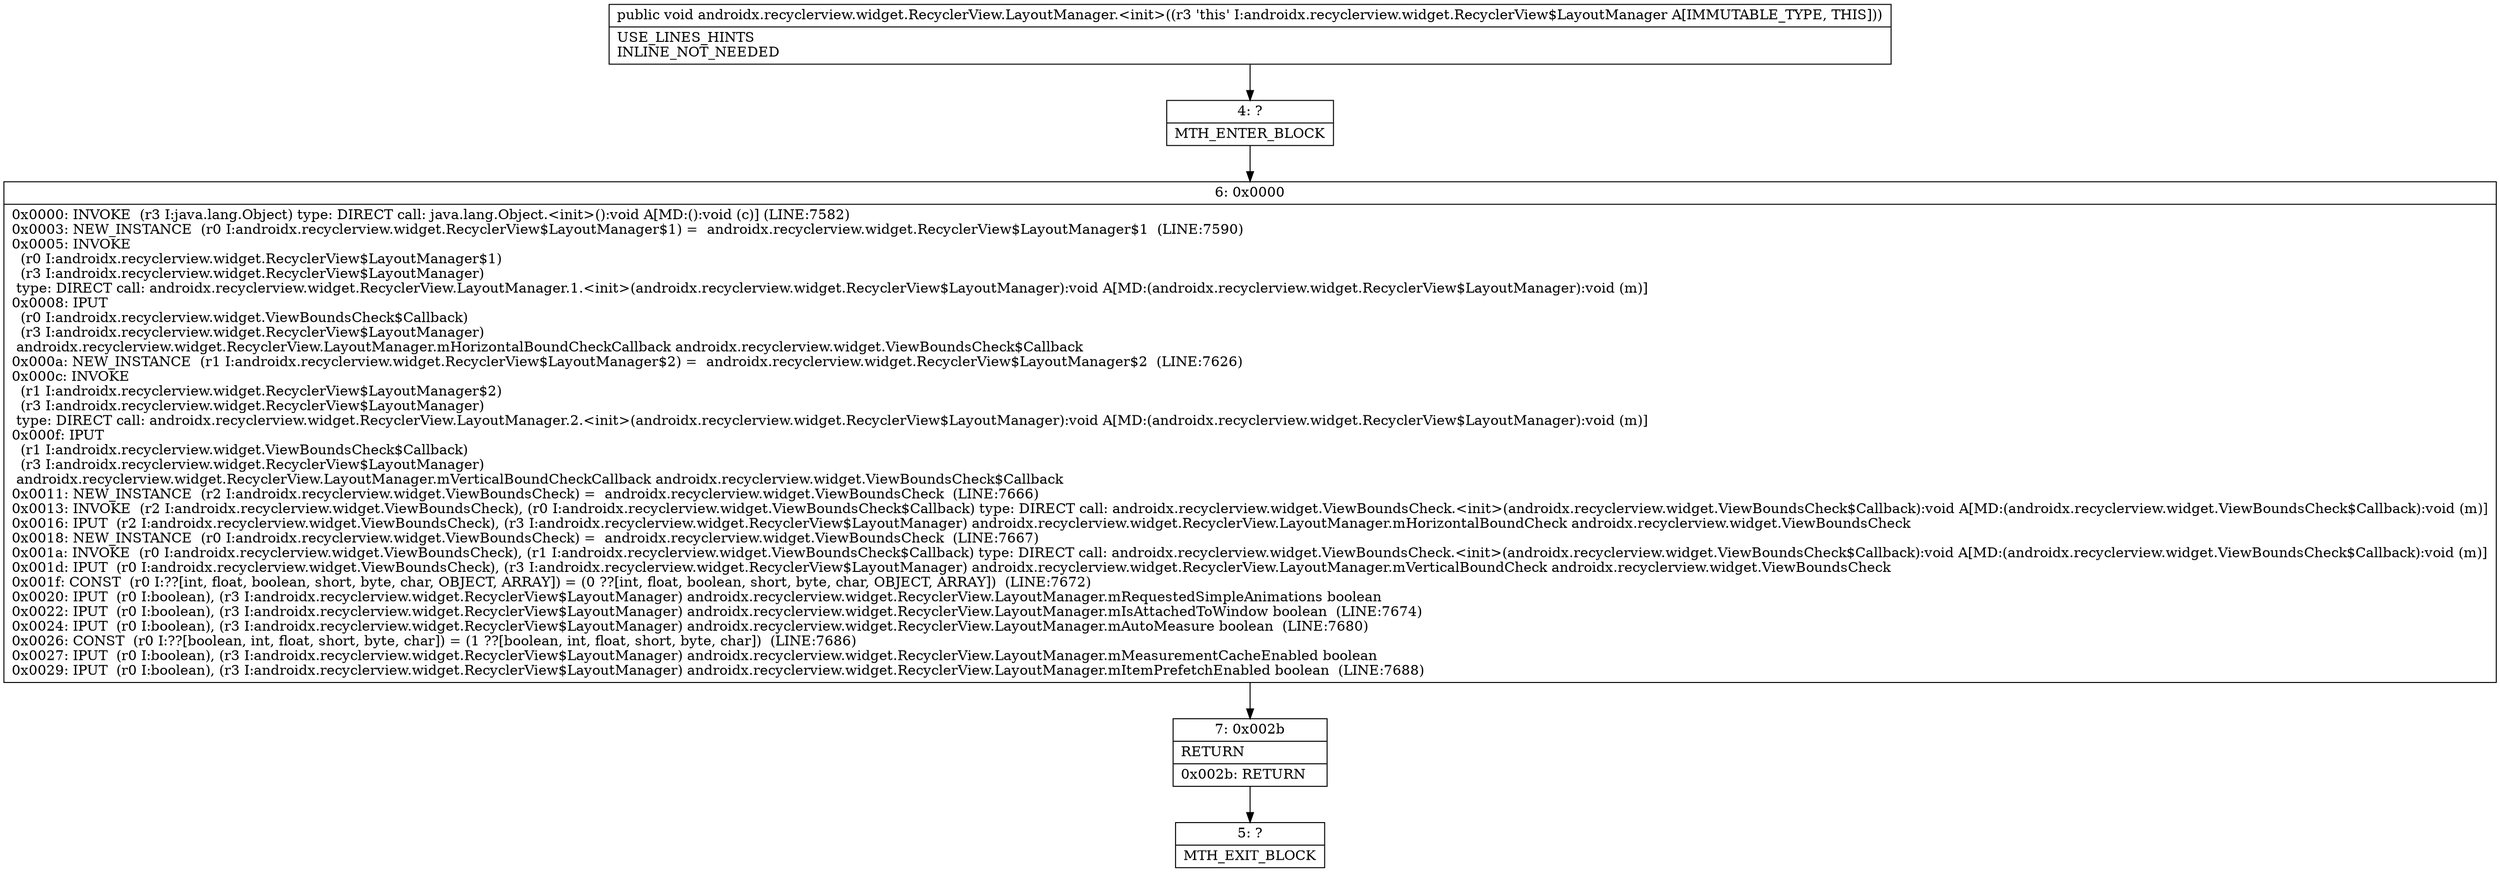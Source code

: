 digraph "CFG forandroidx.recyclerview.widget.RecyclerView.LayoutManager.\<init\>()V" {
Node_4 [shape=record,label="{4\:\ ?|MTH_ENTER_BLOCK\l}"];
Node_6 [shape=record,label="{6\:\ 0x0000|0x0000: INVOKE  (r3 I:java.lang.Object) type: DIRECT call: java.lang.Object.\<init\>():void A[MD:():void (c)] (LINE:7582)\l0x0003: NEW_INSTANCE  (r0 I:androidx.recyclerview.widget.RecyclerView$LayoutManager$1) =  androidx.recyclerview.widget.RecyclerView$LayoutManager$1  (LINE:7590)\l0x0005: INVOKE  \l  (r0 I:androidx.recyclerview.widget.RecyclerView$LayoutManager$1)\l  (r3 I:androidx.recyclerview.widget.RecyclerView$LayoutManager)\l type: DIRECT call: androidx.recyclerview.widget.RecyclerView.LayoutManager.1.\<init\>(androidx.recyclerview.widget.RecyclerView$LayoutManager):void A[MD:(androidx.recyclerview.widget.RecyclerView$LayoutManager):void (m)]\l0x0008: IPUT  \l  (r0 I:androidx.recyclerview.widget.ViewBoundsCheck$Callback)\l  (r3 I:androidx.recyclerview.widget.RecyclerView$LayoutManager)\l androidx.recyclerview.widget.RecyclerView.LayoutManager.mHorizontalBoundCheckCallback androidx.recyclerview.widget.ViewBoundsCheck$Callback \l0x000a: NEW_INSTANCE  (r1 I:androidx.recyclerview.widget.RecyclerView$LayoutManager$2) =  androidx.recyclerview.widget.RecyclerView$LayoutManager$2  (LINE:7626)\l0x000c: INVOKE  \l  (r1 I:androidx.recyclerview.widget.RecyclerView$LayoutManager$2)\l  (r3 I:androidx.recyclerview.widget.RecyclerView$LayoutManager)\l type: DIRECT call: androidx.recyclerview.widget.RecyclerView.LayoutManager.2.\<init\>(androidx.recyclerview.widget.RecyclerView$LayoutManager):void A[MD:(androidx.recyclerview.widget.RecyclerView$LayoutManager):void (m)]\l0x000f: IPUT  \l  (r1 I:androidx.recyclerview.widget.ViewBoundsCheck$Callback)\l  (r3 I:androidx.recyclerview.widget.RecyclerView$LayoutManager)\l androidx.recyclerview.widget.RecyclerView.LayoutManager.mVerticalBoundCheckCallback androidx.recyclerview.widget.ViewBoundsCheck$Callback \l0x0011: NEW_INSTANCE  (r2 I:androidx.recyclerview.widget.ViewBoundsCheck) =  androidx.recyclerview.widget.ViewBoundsCheck  (LINE:7666)\l0x0013: INVOKE  (r2 I:androidx.recyclerview.widget.ViewBoundsCheck), (r0 I:androidx.recyclerview.widget.ViewBoundsCheck$Callback) type: DIRECT call: androidx.recyclerview.widget.ViewBoundsCheck.\<init\>(androidx.recyclerview.widget.ViewBoundsCheck$Callback):void A[MD:(androidx.recyclerview.widget.ViewBoundsCheck$Callback):void (m)]\l0x0016: IPUT  (r2 I:androidx.recyclerview.widget.ViewBoundsCheck), (r3 I:androidx.recyclerview.widget.RecyclerView$LayoutManager) androidx.recyclerview.widget.RecyclerView.LayoutManager.mHorizontalBoundCheck androidx.recyclerview.widget.ViewBoundsCheck \l0x0018: NEW_INSTANCE  (r0 I:androidx.recyclerview.widget.ViewBoundsCheck) =  androidx.recyclerview.widget.ViewBoundsCheck  (LINE:7667)\l0x001a: INVOKE  (r0 I:androidx.recyclerview.widget.ViewBoundsCheck), (r1 I:androidx.recyclerview.widget.ViewBoundsCheck$Callback) type: DIRECT call: androidx.recyclerview.widget.ViewBoundsCheck.\<init\>(androidx.recyclerview.widget.ViewBoundsCheck$Callback):void A[MD:(androidx.recyclerview.widget.ViewBoundsCheck$Callback):void (m)]\l0x001d: IPUT  (r0 I:androidx.recyclerview.widget.ViewBoundsCheck), (r3 I:androidx.recyclerview.widget.RecyclerView$LayoutManager) androidx.recyclerview.widget.RecyclerView.LayoutManager.mVerticalBoundCheck androidx.recyclerview.widget.ViewBoundsCheck \l0x001f: CONST  (r0 I:??[int, float, boolean, short, byte, char, OBJECT, ARRAY]) = (0 ??[int, float, boolean, short, byte, char, OBJECT, ARRAY])  (LINE:7672)\l0x0020: IPUT  (r0 I:boolean), (r3 I:androidx.recyclerview.widget.RecyclerView$LayoutManager) androidx.recyclerview.widget.RecyclerView.LayoutManager.mRequestedSimpleAnimations boolean \l0x0022: IPUT  (r0 I:boolean), (r3 I:androidx.recyclerview.widget.RecyclerView$LayoutManager) androidx.recyclerview.widget.RecyclerView.LayoutManager.mIsAttachedToWindow boolean  (LINE:7674)\l0x0024: IPUT  (r0 I:boolean), (r3 I:androidx.recyclerview.widget.RecyclerView$LayoutManager) androidx.recyclerview.widget.RecyclerView.LayoutManager.mAutoMeasure boolean  (LINE:7680)\l0x0026: CONST  (r0 I:??[boolean, int, float, short, byte, char]) = (1 ??[boolean, int, float, short, byte, char])  (LINE:7686)\l0x0027: IPUT  (r0 I:boolean), (r3 I:androidx.recyclerview.widget.RecyclerView$LayoutManager) androidx.recyclerview.widget.RecyclerView.LayoutManager.mMeasurementCacheEnabled boolean \l0x0029: IPUT  (r0 I:boolean), (r3 I:androidx.recyclerview.widget.RecyclerView$LayoutManager) androidx.recyclerview.widget.RecyclerView.LayoutManager.mItemPrefetchEnabled boolean  (LINE:7688)\l}"];
Node_7 [shape=record,label="{7\:\ 0x002b|RETURN\l|0x002b: RETURN   \l}"];
Node_5 [shape=record,label="{5\:\ ?|MTH_EXIT_BLOCK\l}"];
MethodNode[shape=record,label="{public void androidx.recyclerview.widget.RecyclerView.LayoutManager.\<init\>((r3 'this' I:androidx.recyclerview.widget.RecyclerView$LayoutManager A[IMMUTABLE_TYPE, THIS]))  | USE_LINES_HINTS\lINLINE_NOT_NEEDED\l}"];
MethodNode -> Node_4;Node_4 -> Node_6;
Node_6 -> Node_7;
Node_7 -> Node_5;
}


